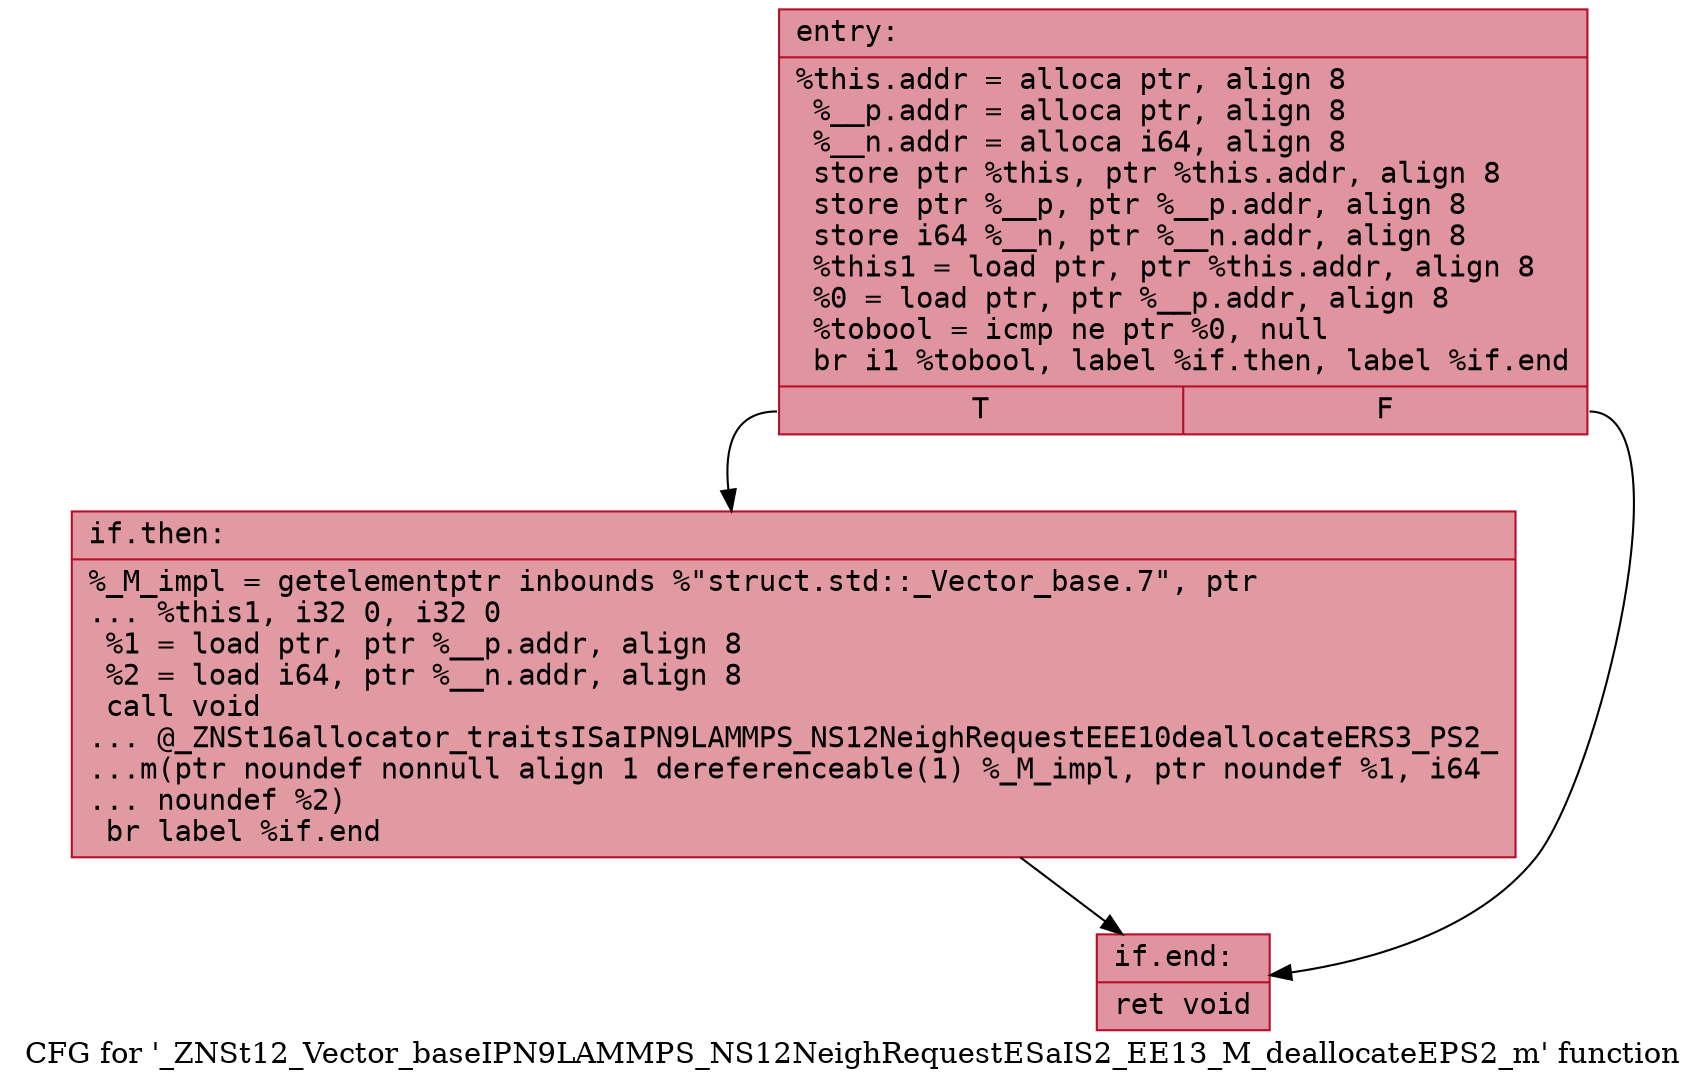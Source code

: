 digraph "CFG for '_ZNSt12_Vector_baseIPN9LAMMPS_NS12NeighRequestESaIS2_EE13_M_deallocateEPS2_m' function" {
	label="CFG for '_ZNSt12_Vector_baseIPN9LAMMPS_NS12NeighRequestESaIS2_EE13_M_deallocateEPS2_m' function";

	Node0x55975a7d0980 [shape=record,color="#b70d28ff", style=filled, fillcolor="#b70d2870" fontname="Courier",label="{entry:\l|  %this.addr = alloca ptr, align 8\l  %__p.addr = alloca ptr, align 8\l  %__n.addr = alloca i64, align 8\l  store ptr %this, ptr %this.addr, align 8\l  store ptr %__p, ptr %__p.addr, align 8\l  store i64 %__n, ptr %__n.addr, align 8\l  %this1 = load ptr, ptr %this.addr, align 8\l  %0 = load ptr, ptr %__p.addr, align 8\l  %tobool = icmp ne ptr %0, null\l  br i1 %tobool, label %if.then, label %if.end\l|{<s0>T|<s1>F}}"];
	Node0x55975a7d0980:s0 -> Node0x55975a7d0ee0[tooltip="entry -> if.then\nProbability 62.50%" ];
	Node0x55975a7d0980:s1 -> Node0x55975a7d0f50[tooltip="entry -> if.end\nProbability 37.50%" ];
	Node0x55975a7d0ee0 [shape=record,color="#b70d28ff", style=filled, fillcolor="#bb1b2c70" fontname="Courier",label="{if.then:\l|  %_M_impl = getelementptr inbounds %\"struct.std::_Vector_base.7\", ptr\l... %this1, i32 0, i32 0\l  %1 = load ptr, ptr %__p.addr, align 8\l  %2 = load i64, ptr %__n.addr, align 8\l  call void\l... @_ZNSt16allocator_traitsISaIPN9LAMMPS_NS12NeighRequestEEE10deallocateERS3_PS2_\l...m(ptr noundef nonnull align 1 dereferenceable(1) %_M_impl, ptr noundef %1, i64\l... noundef %2)\l  br label %if.end\l}"];
	Node0x55975a7d0ee0 -> Node0x55975a7d0f50[tooltip="if.then -> if.end\nProbability 100.00%" ];
	Node0x55975a7d0f50 [shape=record,color="#b70d28ff", style=filled, fillcolor="#b70d2870" fontname="Courier",label="{if.end:\l|  ret void\l}"];
}
